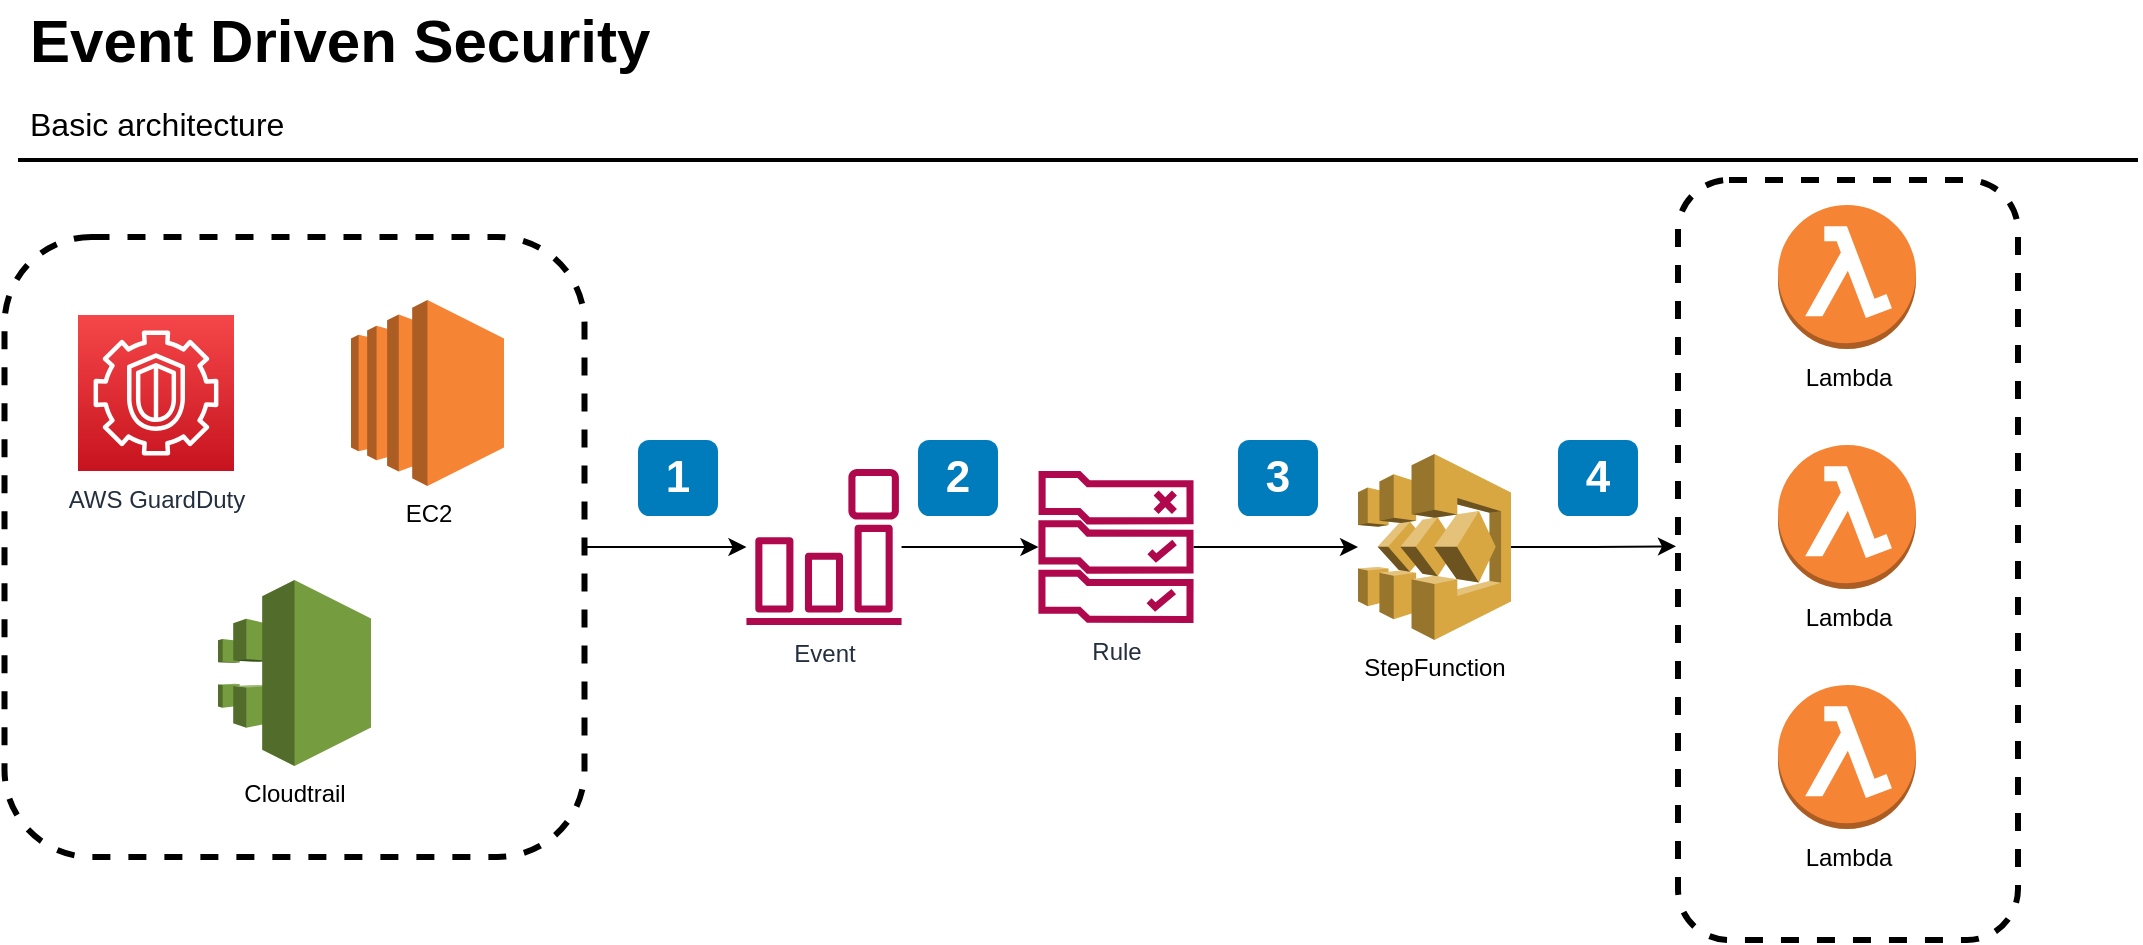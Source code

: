 <mxfile version="15.8.3" type="github" pages="2">
  <diagram id="NCBBkx1bG4q-3FzOM8Ln" name="Page-1">
    <mxGraphModel dx="2066" dy="1160" grid="1" gridSize="10" guides="1" tooltips="1" connect="1" arrows="1" fold="1" page="1" pageScale="1" pageWidth="827" pageHeight="1169" math="0" shadow="0">
      <root>
        <mxCell id="0" />
        <mxCell id="1" parent="0" />
        <mxCell id="mTMktk8d08M7_dX1xPVk-4" value="" style="rounded=1;whiteSpace=wrap;html=1;fillColor=none;dashed=1;strokeWidth=3;" vertex="1" parent="1">
          <mxGeometry x="43.25" y="118.5" width="290" height="310" as="geometry" />
        </mxCell>
        <mxCell id="mTMktk8d08M7_dX1xPVk-1" value="AWS GuardDuty" style="sketch=0;points=[[0,0,0],[0.25,0,0],[0.5,0,0],[0.75,0,0],[1,0,0],[0,1,0],[0.25,1,0],[0.5,1,0],[0.75,1,0],[1,1,0],[0,0.25,0],[0,0.5,0],[0,0.75,0],[1,0.25,0],[1,0.5,0],[1,0.75,0]];outlineConnect=0;fontColor=#232F3E;gradientColor=#F54749;gradientDirection=north;fillColor=#C7131F;strokeColor=#ffffff;dashed=0;verticalLabelPosition=bottom;verticalAlign=top;align=center;html=1;fontSize=12;fontStyle=0;aspect=fixed;shape=mxgraph.aws4.resourceIcon;resIcon=mxgraph.aws4.guardduty;" vertex="1" parent="1">
          <mxGeometry x="80" y="157.5" width="78" height="78" as="geometry" />
        </mxCell>
        <mxCell id="mTMktk8d08M7_dX1xPVk-2" value="EC2" style="outlineConnect=0;dashed=0;verticalLabelPosition=bottom;verticalAlign=top;align=center;html=1;shape=mxgraph.aws3.ec2;fillColor=#F58534;gradientColor=none;" vertex="1" parent="1">
          <mxGeometry x="216.5" y="150" width="76.5" height="93" as="geometry" />
        </mxCell>
        <mxCell id="mTMktk8d08M7_dX1xPVk-3" value="Cloudtrail" style="outlineConnect=0;dashed=0;verticalLabelPosition=bottom;verticalAlign=top;align=center;html=1;shape=mxgraph.aws3.cloudtrail;fillColor=#759C3E;gradientColor=none;" vertex="1" parent="1">
          <mxGeometry x="150" y="290" width="76.5" height="93" as="geometry" />
        </mxCell>
        <mxCell id="mTMktk8d08M7_dX1xPVk-14" style="edgeStyle=orthogonalEdgeStyle;rounded=0;orthogonalLoop=1;jettySize=auto;html=1;" edge="1" parent="1" source="mTMktk8d08M7_dX1xPVk-5" target="mTMktk8d08M7_dX1xPVk-6">
          <mxGeometry relative="1" as="geometry" />
        </mxCell>
        <mxCell id="mTMktk8d08M7_dX1xPVk-5" value="Event" style="sketch=0;outlineConnect=0;fontColor=#232F3E;gradientColor=none;fillColor=#B0084D;strokeColor=none;dashed=0;verticalLabelPosition=bottom;verticalAlign=top;align=center;html=1;fontSize=12;fontStyle=0;aspect=fixed;pointerEvents=1;shape=mxgraph.aws4.event_event_based;" vertex="1" parent="1">
          <mxGeometry x="414" y="234.5" width="78" height="78" as="geometry" />
        </mxCell>
        <mxCell id="mTMktk8d08M7_dX1xPVk-16" style="edgeStyle=orthogonalEdgeStyle;rounded=0;orthogonalLoop=1;jettySize=auto;html=1;" edge="1" parent="1" source="mTMktk8d08M7_dX1xPVk-6" target="mTMktk8d08M7_dX1xPVk-7">
          <mxGeometry relative="1" as="geometry" />
        </mxCell>
        <mxCell id="mTMktk8d08M7_dX1xPVk-6" value="Rule" style="sketch=0;outlineConnect=0;fontColor=#232F3E;gradientColor=none;fillColor=#B0084D;strokeColor=none;dashed=0;verticalLabelPosition=bottom;verticalAlign=top;align=center;html=1;fontSize=12;fontStyle=0;aspect=fixed;pointerEvents=1;shape=mxgraph.aws4.rule_2;" vertex="1" parent="1">
          <mxGeometry x="560" y="235.5" width="78" height="76" as="geometry" />
        </mxCell>
        <mxCell id="mTMktk8d08M7_dX1xPVk-18" style="edgeStyle=orthogonalEdgeStyle;rounded=0;orthogonalLoop=1;jettySize=auto;html=1;exitX=1;exitY=0.5;exitDx=0;exitDy=0;exitPerimeter=0;entryX=-0.006;entryY=0.482;entryDx=0;entryDy=0;entryPerimeter=0;" edge="1" parent="1" source="mTMktk8d08M7_dX1xPVk-7" target="mTMktk8d08M7_dX1xPVk-17">
          <mxGeometry relative="1" as="geometry" />
        </mxCell>
        <mxCell id="mTMktk8d08M7_dX1xPVk-7" value="StepFunction&lt;br&gt;" style="outlineConnect=0;dashed=0;verticalLabelPosition=bottom;verticalAlign=top;align=center;html=1;shape=mxgraph.aws3.step_functions;fillColor=#D9A741;gradientColor=none;strokeWidth=3;" vertex="1" parent="1">
          <mxGeometry x="720" y="227" width="76.5" height="93" as="geometry" />
        </mxCell>
        <mxCell id="mTMktk8d08M7_dX1xPVk-8" value="Lambda" style="outlineConnect=0;dashed=0;verticalLabelPosition=bottom;verticalAlign=top;align=center;html=1;shape=mxgraph.aws3.lambda_function;fillColor=#F58534;gradientColor=none;strokeWidth=3;" vertex="1" parent="1">
          <mxGeometry x="930" y="102.5" width="69" height="72" as="geometry" />
        </mxCell>
        <mxCell id="mTMktk8d08M7_dX1xPVk-9" value="Lambda" style="outlineConnect=0;dashed=0;verticalLabelPosition=bottom;verticalAlign=top;align=center;html=1;shape=mxgraph.aws3.lambda_function;fillColor=#F58534;gradientColor=none;strokeWidth=3;" vertex="1" parent="1">
          <mxGeometry x="930" y="222.5" width="69" height="72" as="geometry" />
        </mxCell>
        <mxCell id="mTMktk8d08M7_dX1xPVk-10" value="Lambda" style="outlineConnect=0;dashed=0;verticalLabelPosition=bottom;verticalAlign=top;align=center;html=1;shape=mxgraph.aws3.lambda_function;fillColor=#F58534;gradientColor=none;strokeWidth=3;" vertex="1" parent="1">
          <mxGeometry x="930" y="342.5" width="69" height="72" as="geometry" />
        </mxCell>
        <mxCell id="mTMktk8d08M7_dX1xPVk-11" style="edgeStyle=orthogonalEdgeStyle;rounded=0;orthogonalLoop=1;jettySize=auto;html=1;exitX=0.5;exitY=1;exitDx=0;exitDy=0;exitPerimeter=0;" edge="1" parent="1" source="mTMktk8d08M7_dX1xPVk-10" target="mTMktk8d08M7_dX1xPVk-10">
          <mxGeometry relative="1" as="geometry" />
        </mxCell>
        <mxCell id="mTMktk8d08M7_dX1xPVk-12" value="" style="endArrow=classic;html=1;rounded=0;exitX=1;exitY=0.5;exitDx=0;exitDy=0;" edge="1" parent="1" source="mTMktk8d08M7_dX1xPVk-4" target="mTMktk8d08M7_dX1xPVk-5">
          <mxGeometry width="50" height="50" relative="1" as="geometry">
            <mxPoint x="390" y="610" as="sourcePoint" />
            <mxPoint x="440" y="560" as="targetPoint" />
          </mxGeometry>
        </mxCell>
        <mxCell id="mTMktk8d08M7_dX1xPVk-17" value="" style="rounded=1;whiteSpace=wrap;html=1;fillColor=none;dashed=1;strokeWidth=3;" vertex="1" parent="1">
          <mxGeometry x="880" y="90" width="170" height="380" as="geometry" />
        </mxCell>
        <mxCell id="0-AxzxakZVNj8pzVJGKO-1" value="1" style="rounded=1;whiteSpace=wrap;html=1;fillColor=#007CBD;strokeColor=none;fontColor=#FFFFFF;fontStyle=1;fontSize=22;" vertex="1" parent="1">
          <mxGeometry x="360" y="220" width="40" height="38" as="geometry" />
        </mxCell>
        <mxCell id="0-AxzxakZVNj8pzVJGKO-2" value="2" style="rounded=1;whiteSpace=wrap;html=1;fillColor=#007CBD;strokeColor=none;fontColor=#FFFFFF;fontStyle=1;fontSize=22;" vertex="1" parent="1">
          <mxGeometry x="500" y="220" width="40" height="38" as="geometry" />
        </mxCell>
        <mxCell id="0-AxzxakZVNj8pzVJGKO-3" value="Event Driven Security" style="text;html=1;resizable=0;points=[];autosize=1;align=left;verticalAlign=top;spacingTop=-4;fontSize=30;fontStyle=1" vertex="1" parent="1">
          <mxGeometry x="54" width="330" height="40" as="geometry" />
        </mxCell>
        <mxCell id="0-AxzxakZVNj8pzVJGKO-4" value="Basic architecture&lt;br&gt;" style="text;html=1;resizable=0;points=[];autosize=1;align=left;verticalAlign=top;spacingTop=-4;fontSize=16;" vertex="1" parent="1">
          <mxGeometry x="54" y="50" width="140" height="20" as="geometry" />
        </mxCell>
        <mxCell id="0-AxzxakZVNj8pzVJGKO-5" value="" style="line;strokeWidth=2;html=1;fontSize=14;" vertex="1" parent="1">
          <mxGeometry x="50" y="75" width="1060" height="10" as="geometry" />
        </mxCell>
        <mxCell id="0-AxzxakZVNj8pzVJGKO-6" value="3" style="rounded=1;whiteSpace=wrap;html=1;fillColor=#007CBD;strokeColor=none;fontColor=#FFFFFF;fontStyle=1;fontSize=22;" vertex="1" parent="1">
          <mxGeometry x="660" y="220" width="40" height="38" as="geometry" />
        </mxCell>
        <mxCell id="0-AxzxakZVNj8pzVJGKO-7" value="4" style="rounded=1;whiteSpace=wrap;html=1;fillColor=#007CBD;strokeColor=none;fontColor=#FFFFFF;fontStyle=1;fontSize=22;" vertex="1" parent="1">
          <mxGeometry x="820" y="220" width="40" height="38" as="geometry" />
        </mxCell>
      </root>
    </mxGraphModel>
  </diagram>
  <diagram id="Q2avo1IIcneCno-WXFKV" name="Page-2">
    <mxGraphModel dx="2066" dy="1160" grid="1" gridSize="10" guides="1" tooltips="1" connect="1" arrows="1" fold="1" page="1" pageScale="1" pageWidth="827" pageHeight="1169" math="0" shadow="0">
      <root>
        <mxCell id="fHigsXrj0-YdZs1GNNnL-0" />
        <mxCell id="fHigsXrj0-YdZs1GNNnL-1" parent="fHigsXrj0-YdZs1GNNnL-0" />
      </root>
    </mxGraphModel>
  </diagram>
</mxfile>
